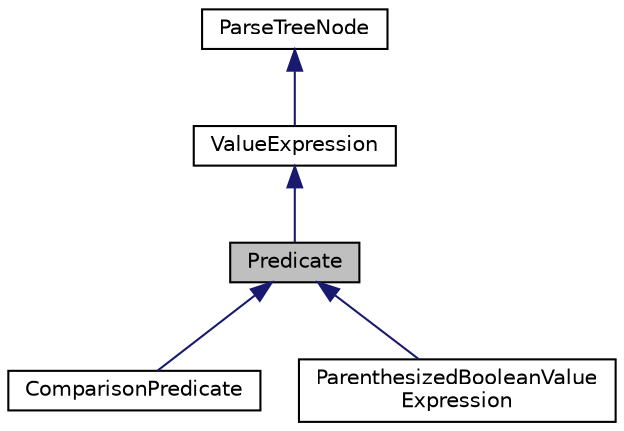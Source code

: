 digraph "Predicate"
{
  edge [fontname="Helvetica",fontsize="10",labelfontname="Helvetica",labelfontsize="10"];
  node [fontname="Helvetica",fontsize="10",shape=record];
  Node0 [label="Predicate",height=0.2,width=0.4,color="black", fillcolor="grey75", style="filled", fontcolor="black"];
  Node1 -> Node0 [dir="back",color="midnightblue",fontsize="10",style="solid",fontname="Helvetica"];
  Node1 [label="ValueExpression",height=0.2,width=0.4,color="black", fillcolor="white", style="filled",URL="$classValueExpression.html"];
  Node2 -> Node1 [dir="back",color="midnightblue",fontsize="10",style="solid",fontname="Helvetica"];
  Node2 [label="ParseTreeNode",height=0.2,width=0.4,color="black", fillcolor="white", style="filled",URL="$classParseTreeNode.html"];
  Node0 -> Node3 [dir="back",color="midnightblue",fontsize="10",style="solid",fontname="Helvetica"];
  Node3 [label="ComparisonPredicate",height=0.2,width=0.4,color="black", fillcolor="white", style="filled",URL="$classComparisonPredicate.html"];
  Node0 -> Node4 [dir="back",color="midnightblue",fontsize="10",style="solid",fontname="Helvetica"];
  Node4 [label="ParenthesizedBooleanValue\lExpression",height=0.2,width=0.4,color="black", fillcolor="white", style="filled",URL="$classParenthesizedBooleanValueExpression.html"];
}
